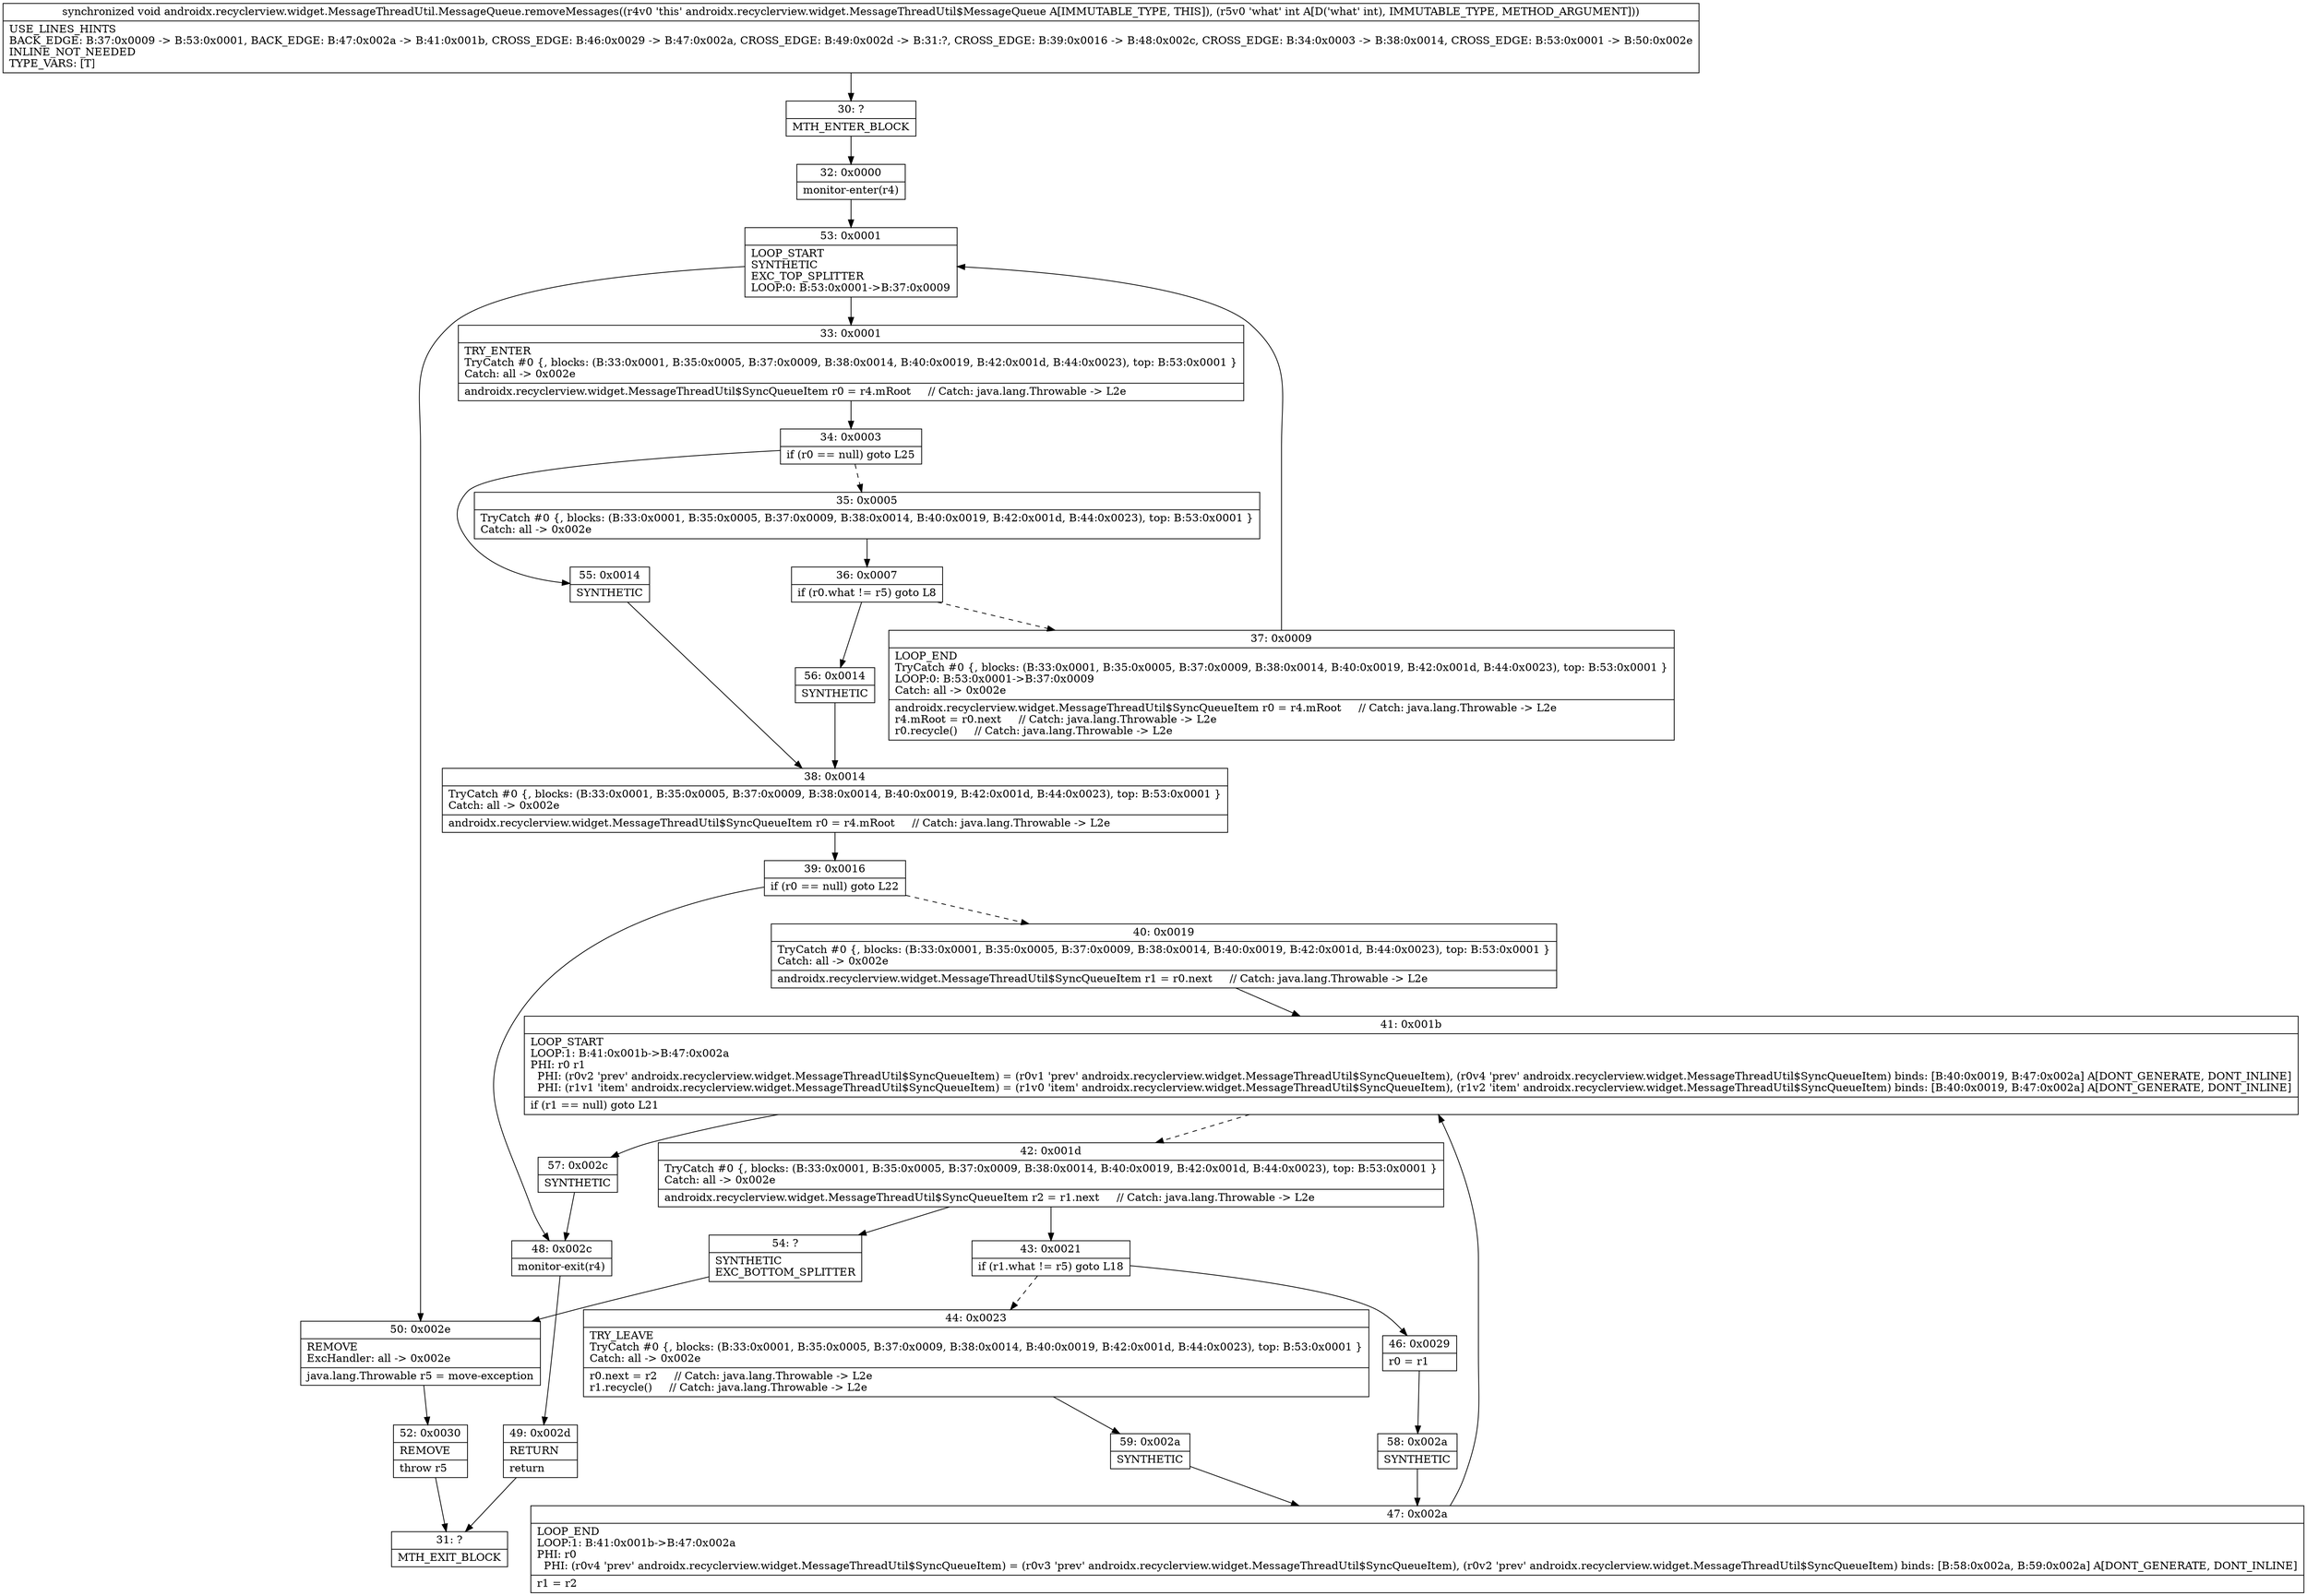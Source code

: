 digraph "CFG forandroidx.recyclerview.widget.MessageThreadUtil.MessageQueue.removeMessages(I)V" {
Node_30 [shape=record,label="{30\:\ ?|MTH_ENTER_BLOCK\l}"];
Node_32 [shape=record,label="{32\:\ 0x0000|monitor\-enter(r4)\l}"];
Node_53 [shape=record,label="{53\:\ 0x0001|LOOP_START\lSYNTHETIC\lEXC_TOP_SPLITTER\lLOOP:0: B:53:0x0001\-\>B:37:0x0009\l}"];
Node_33 [shape=record,label="{33\:\ 0x0001|TRY_ENTER\lTryCatch #0 \{, blocks: (B:33:0x0001, B:35:0x0005, B:37:0x0009, B:38:0x0014, B:40:0x0019, B:42:0x001d, B:44:0x0023), top: B:53:0x0001 \}\lCatch: all \-\> 0x002e\l|androidx.recyclerview.widget.MessageThreadUtil$SyncQueueItem r0 = r4.mRoot     \/\/ Catch: java.lang.Throwable \-\> L2e\l}"];
Node_34 [shape=record,label="{34\:\ 0x0003|if (r0 == null) goto L25\l}"];
Node_35 [shape=record,label="{35\:\ 0x0005|TryCatch #0 \{, blocks: (B:33:0x0001, B:35:0x0005, B:37:0x0009, B:38:0x0014, B:40:0x0019, B:42:0x001d, B:44:0x0023), top: B:53:0x0001 \}\lCatch: all \-\> 0x002e\l}"];
Node_36 [shape=record,label="{36\:\ 0x0007|if (r0.what != r5) goto L8\l}"];
Node_37 [shape=record,label="{37\:\ 0x0009|LOOP_END\lTryCatch #0 \{, blocks: (B:33:0x0001, B:35:0x0005, B:37:0x0009, B:38:0x0014, B:40:0x0019, B:42:0x001d, B:44:0x0023), top: B:53:0x0001 \}\lLOOP:0: B:53:0x0001\-\>B:37:0x0009\lCatch: all \-\> 0x002e\l|androidx.recyclerview.widget.MessageThreadUtil$SyncQueueItem r0 = r4.mRoot     \/\/ Catch: java.lang.Throwable \-\> L2e\lr4.mRoot = r0.next     \/\/ Catch: java.lang.Throwable \-\> L2e\lr0.recycle()     \/\/ Catch: java.lang.Throwable \-\> L2e\l}"];
Node_56 [shape=record,label="{56\:\ 0x0014|SYNTHETIC\l}"];
Node_38 [shape=record,label="{38\:\ 0x0014|TryCatch #0 \{, blocks: (B:33:0x0001, B:35:0x0005, B:37:0x0009, B:38:0x0014, B:40:0x0019, B:42:0x001d, B:44:0x0023), top: B:53:0x0001 \}\lCatch: all \-\> 0x002e\l|androidx.recyclerview.widget.MessageThreadUtil$SyncQueueItem r0 = r4.mRoot     \/\/ Catch: java.lang.Throwable \-\> L2e\l}"];
Node_39 [shape=record,label="{39\:\ 0x0016|if (r0 == null) goto L22\l}"];
Node_40 [shape=record,label="{40\:\ 0x0019|TryCatch #0 \{, blocks: (B:33:0x0001, B:35:0x0005, B:37:0x0009, B:38:0x0014, B:40:0x0019, B:42:0x001d, B:44:0x0023), top: B:53:0x0001 \}\lCatch: all \-\> 0x002e\l|androidx.recyclerview.widget.MessageThreadUtil$SyncQueueItem r1 = r0.next     \/\/ Catch: java.lang.Throwable \-\> L2e\l}"];
Node_41 [shape=record,label="{41\:\ 0x001b|LOOP_START\lLOOP:1: B:41:0x001b\-\>B:47:0x002a\lPHI: r0 r1 \l  PHI: (r0v2 'prev' androidx.recyclerview.widget.MessageThreadUtil$SyncQueueItem) = (r0v1 'prev' androidx.recyclerview.widget.MessageThreadUtil$SyncQueueItem), (r0v4 'prev' androidx.recyclerview.widget.MessageThreadUtil$SyncQueueItem) binds: [B:40:0x0019, B:47:0x002a] A[DONT_GENERATE, DONT_INLINE]\l  PHI: (r1v1 'item' androidx.recyclerview.widget.MessageThreadUtil$SyncQueueItem) = (r1v0 'item' androidx.recyclerview.widget.MessageThreadUtil$SyncQueueItem), (r1v2 'item' androidx.recyclerview.widget.MessageThreadUtil$SyncQueueItem) binds: [B:40:0x0019, B:47:0x002a] A[DONT_GENERATE, DONT_INLINE]\l|if (r1 == null) goto L21\l}"];
Node_42 [shape=record,label="{42\:\ 0x001d|TryCatch #0 \{, blocks: (B:33:0x0001, B:35:0x0005, B:37:0x0009, B:38:0x0014, B:40:0x0019, B:42:0x001d, B:44:0x0023), top: B:53:0x0001 \}\lCatch: all \-\> 0x002e\l|androidx.recyclerview.widget.MessageThreadUtil$SyncQueueItem r2 = r1.next     \/\/ Catch: java.lang.Throwable \-\> L2e\l}"];
Node_43 [shape=record,label="{43\:\ 0x0021|if (r1.what != r5) goto L18\l}"];
Node_44 [shape=record,label="{44\:\ 0x0023|TRY_LEAVE\lTryCatch #0 \{, blocks: (B:33:0x0001, B:35:0x0005, B:37:0x0009, B:38:0x0014, B:40:0x0019, B:42:0x001d, B:44:0x0023), top: B:53:0x0001 \}\lCatch: all \-\> 0x002e\l|r0.next = r2     \/\/ Catch: java.lang.Throwable \-\> L2e\lr1.recycle()     \/\/ Catch: java.lang.Throwable \-\> L2e\l}"];
Node_59 [shape=record,label="{59\:\ 0x002a|SYNTHETIC\l}"];
Node_47 [shape=record,label="{47\:\ 0x002a|LOOP_END\lLOOP:1: B:41:0x001b\-\>B:47:0x002a\lPHI: r0 \l  PHI: (r0v4 'prev' androidx.recyclerview.widget.MessageThreadUtil$SyncQueueItem) = (r0v3 'prev' androidx.recyclerview.widget.MessageThreadUtil$SyncQueueItem), (r0v2 'prev' androidx.recyclerview.widget.MessageThreadUtil$SyncQueueItem) binds: [B:58:0x002a, B:59:0x002a] A[DONT_GENERATE, DONT_INLINE]\l|r1 = r2\l}"];
Node_46 [shape=record,label="{46\:\ 0x0029|r0 = r1\l}"];
Node_58 [shape=record,label="{58\:\ 0x002a|SYNTHETIC\l}"];
Node_54 [shape=record,label="{54\:\ ?|SYNTHETIC\lEXC_BOTTOM_SPLITTER\l}"];
Node_57 [shape=record,label="{57\:\ 0x002c|SYNTHETIC\l}"];
Node_48 [shape=record,label="{48\:\ 0x002c|monitor\-exit(r4)\l}"];
Node_49 [shape=record,label="{49\:\ 0x002d|RETURN\l|return\l}"];
Node_31 [shape=record,label="{31\:\ ?|MTH_EXIT_BLOCK\l}"];
Node_55 [shape=record,label="{55\:\ 0x0014|SYNTHETIC\l}"];
Node_50 [shape=record,label="{50\:\ 0x002e|REMOVE\lExcHandler: all \-\> 0x002e\l|java.lang.Throwable r5 = move\-exception\l}"];
Node_52 [shape=record,label="{52\:\ 0x0030|REMOVE\l|throw r5\l}"];
MethodNode[shape=record,label="{synchronized void androidx.recyclerview.widget.MessageThreadUtil.MessageQueue.removeMessages((r4v0 'this' androidx.recyclerview.widget.MessageThreadUtil$MessageQueue A[IMMUTABLE_TYPE, THIS]), (r5v0 'what' int A[D('what' int), IMMUTABLE_TYPE, METHOD_ARGUMENT]))  | USE_LINES_HINTS\lBACK_EDGE: B:37:0x0009 \-\> B:53:0x0001, BACK_EDGE: B:47:0x002a \-\> B:41:0x001b, CROSS_EDGE: B:46:0x0029 \-\> B:47:0x002a, CROSS_EDGE: B:49:0x002d \-\> B:31:?, CROSS_EDGE: B:39:0x0016 \-\> B:48:0x002c, CROSS_EDGE: B:34:0x0003 \-\> B:38:0x0014, CROSS_EDGE: B:53:0x0001 \-\> B:50:0x002e\lINLINE_NOT_NEEDED\lTYPE_VARS: [T]\l}"];
MethodNode -> Node_30;Node_30 -> Node_32;
Node_32 -> Node_53;
Node_53 -> Node_33;
Node_53 -> Node_50;
Node_33 -> Node_34;
Node_34 -> Node_35[style=dashed];
Node_34 -> Node_55;
Node_35 -> Node_36;
Node_36 -> Node_37[style=dashed];
Node_36 -> Node_56;
Node_37 -> Node_53;
Node_56 -> Node_38;
Node_38 -> Node_39;
Node_39 -> Node_40[style=dashed];
Node_39 -> Node_48;
Node_40 -> Node_41;
Node_41 -> Node_42[style=dashed];
Node_41 -> Node_57;
Node_42 -> Node_43;
Node_42 -> Node_54;
Node_43 -> Node_44[style=dashed];
Node_43 -> Node_46;
Node_44 -> Node_59;
Node_59 -> Node_47;
Node_47 -> Node_41;
Node_46 -> Node_58;
Node_58 -> Node_47;
Node_54 -> Node_50;
Node_57 -> Node_48;
Node_48 -> Node_49;
Node_49 -> Node_31;
Node_55 -> Node_38;
Node_50 -> Node_52;
Node_52 -> Node_31;
}

